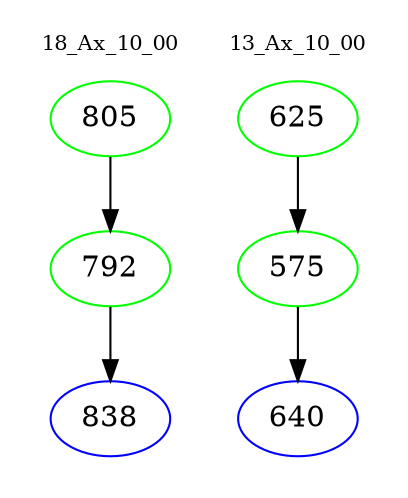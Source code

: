 digraph{
subgraph cluster_0 {
color = white
label = "18_Ax_10_00";
fontsize=10;
T0_805 [label="805", color="green"]
T0_805 -> T0_792 [color="black"]
T0_792 [label="792", color="green"]
T0_792 -> T0_838 [color="black"]
T0_838 [label="838", color="blue"]
}
subgraph cluster_1 {
color = white
label = "13_Ax_10_00";
fontsize=10;
T1_625 [label="625", color="green"]
T1_625 -> T1_575 [color="black"]
T1_575 [label="575", color="green"]
T1_575 -> T1_640 [color="black"]
T1_640 [label="640", color="blue"]
}
}
